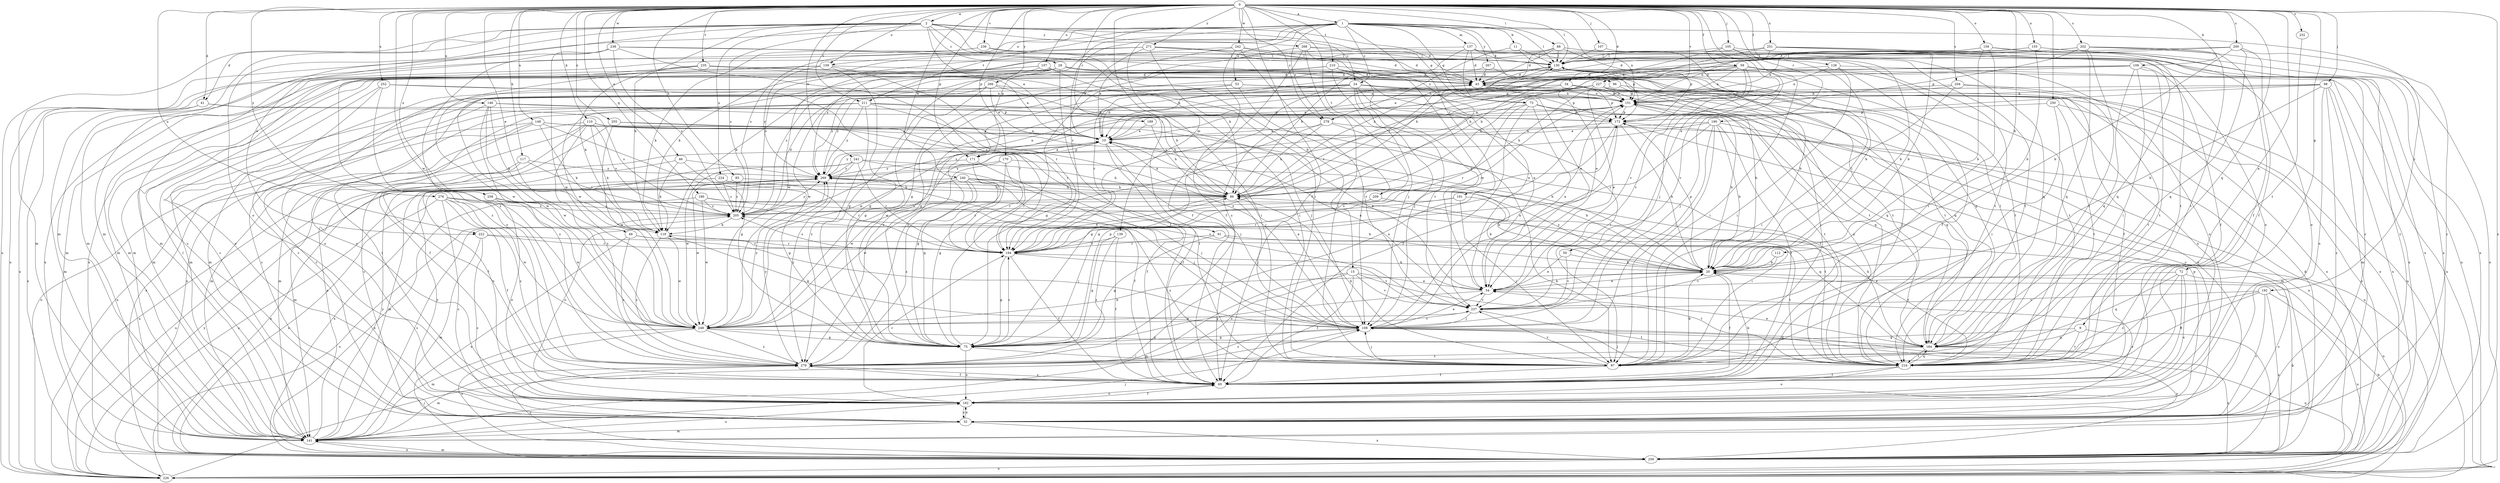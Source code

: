 strict digraph  {
0;
1;
2;
9;
10;
11;
15;
20;
24;
29;
32;
34;
41;
43;
46;
49;
50;
53;
54;
59;
65;
72;
73;
75;
85;
86;
88;
91;
96;
97;
98;
105;
107;
108;
109;
110;
112;
117;
119;
126;
130;
137;
139;
141;
146;
148;
151;
155;
156;
157;
159;
162;
170;
171;
172;
180;
184;
189;
190;
191;
192;
194;
200;
202;
204;
205;
209;
210;
211;
216;
222;
224;
226;
227;
232;
235;
236;
237;
238;
240;
241;
242;
248;
250;
251;
252;
255;
258;
259;
266;
267;
268;
269;
271;
276;
278;
279;
0 -> 1  [label=a];
0 -> 2  [label=a];
0 -> 9  [label=a];
0 -> 34  [label=d];
0 -> 41  [label=d];
0 -> 46  [label=e];
0 -> 49  [label=e];
0 -> 50  [label=e];
0 -> 59  [label=f];
0 -> 65  [label=f];
0 -> 72  [label=g];
0 -> 85  [label=h];
0 -> 88  [label=i];
0 -> 91  [label=i];
0 -> 98  [label=j];
0 -> 105  [label=j];
0 -> 107  [label=j];
0 -> 109  [label=k];
0 -> 110  [label=k];
0 -> 112  [label=k];
0 -> 117  [label=k];
0 -> 126  [label=l];
0 -> 130  [label=l];
0 -> 146  [label=n];
0 -> 148  [label=n];
0 -> 155  [label=o];
0 -> 156  [label=o];
0 -> 157  [label=o];
0 -> 159  [label=o];
0 -> 170  [label=p];
0 -> 171  [label=p];
0 -> 180  [label=q];
0 -> 184  [label=q];
0 -> 189  [label=r];
0 -> 190  [label=r];
0 -> 200  [label=s];
0 -> 202  [label=s];
0 -> 204  [label=s];
0 -> 209  [label=t];
0 -> 210  [label=t];
0 -> 211  [label=t];
0 -> 222  [label=u];
0 -> 227  [label=v];
0 -> 232  [label=v];
0 -> 235  [label=v];
0 -> 236  [label=v];
0 -> 238  [label=w];
0 -> 240  [label=w];
0 -> 241  [label=w];
0 -> 242  [label=w];
0 -> 248  [label=w];
0 -> 250  [label=x];
0 -> 251  [label=x];
0 -> 252  [label=x];
0 -> 255  [label=x];
0 -> 258  [label=x];
0 -> 259  [label=x];
0 -> 266  [label=y];
0 -> 271  [label=z];
0 -> 276  [label=z];
0 -> 278  [label=z];
1 -> 11  [label=b];
1 -> 24  [label=c];
1 -> 53  [label=e];
1 -> 73  [label=g];
1 -> 96  [label=i];
1 -> 130  [label=l];
1 -> 137  [label=m];
1 -> 139  [label=m];
1 -> 141  [label=m];
1 -> 151  [label=n];
1 -> 159  [label=o];
1 -> 171  [label=p];
1 -> 191  [label=r];
1 -> 192  [label=r];
1 -> 194  [label=r];
1 -> 205  [label=s];
1 -> 211  [label=t];
1 -> 267  [label=y];
1 -> 278  [label=z];
2 -> 10  [label=a];
2 -> 15  [label=b];
2 -> 24  [label=c];
2 -> 29  [label=c];
2 -> 41  [label=d];
2 -> 43  [label=d];
2 -> 73  [label=g];
2 -> 97  [label=i];
2 -> 119  [label=k];
2 -> 141  [label=m];
2 -> 162  [label=o];
2 -> 205  [label=s];
2 -> 222  [label=u];
2 -> 224  [label=u];
2 -> 226  [label=u];
2 -> 268  [label=y];
9 -> 75  [label=g];
9 -> 184  [label=q];
9 -> 216  [label=t];
9 -> 259  [label=x];
10 -> 43  [label=d];
10 -> 65  [label=f];
10 -> 75  [label=g];
10 -> 108  [label=j];
10 -> 171  [label=p];
10 -> 269  [label=y];
11 -> 130  [label=l];
11 -> 172  [label=p];
11 -> 278  [label=z];
15 -> 54  [label=e];
15 -> 65  [label=f];
15 -> 141  [label=m];
15 -> 216  [label=t];
15 -> 237  [label=v];
15 -> 279  [label=z];
20 -> 54  [label=e];
20 -> 65  [label=f];
20 -> 130  [label=l];
20 -> 172  [label=p];
20 -> 269  [label=y];
24 -> 32  [label=c];
24 -> 97  [label=i];
24 -> 108  [label=j];
24 -> 151  [label=n];
24 -> 162  [label=o];
24 -> 194  [label=r];
24 -> 226  [label=u];
24 -> 237  [label=v];
24 -> 259  [label=x];
24 -> 269  [label=y];
24 -> 279  [label=z];
29 -> 43  [label=d];
29 -> 54  [label=e];
29 -> 65  [label=f];
29 -> 119  [label=k];
29 -> 141  [label=m];
29 -> 184  [label=q];
29 -> 216  [label=t];
29 -> 248  [label=w];
29 -> 259  [label=x];
32 -> 141  [label=m];
32 -> 151  [label=n];
32 -> 162  [label=o];
32 -> 172  [label=p];
32 -> 259  [label=x];
32 -> 269  [label=y];
34 -> 10  [label=a];
34 -> 141  [label=m];
34 -> 151  [label=n];
34 -> 172  [label=p];
34 -> 184  [label=q];
41 -> 141  [label=m];
41 -> 172  [label=p];
41 -> 205  [label=s];
41 -> 259  [label=x];
43 -> 151  [label=n];
43 -> 172  [label=p];
46 -> 65  [label=f];
46 -> 75  [label=g];
46 -> 119  [label=k];
46 -> 269  [label=y];
49 -> 194  [label=r];
49 -> 216  [label=t];
49 -> 259  [label=x];
49 -> 279  [label=z];
50 -> 20  [label=b];
50 -> 54  [label=e];
50 -> 237  [label=v];
53 -> 141  [label=m];
53 -> 151  [label=n];
53 -> 162  [label=o];
53 -> 194  [label=r];
53 -> 237  [label=v];
53 -> 279  [label=z];
54 -> 10  [label=a];
54 -> 20  [label=b];
54 -> 75  [label=g];
54 -> 237  [label=v];
59 -> 10  [label=a];
59 -> 43  [label=d];
59 -> 97  [label=i];
59 -> 108  [label=j];
59 -> 151  [label=n];
59 -> 162  [label=o];
59 -> 194  [label=r];
59 -> 205  [label=s];
59 -> 216  [label=t];
59 -> 226  [label=u];
59 -> 237  [label=v];
65 -> 20  [label=b];
65 -> 130  [label=l];
65 -> 162  [label=o];
65 -> 279  [label=z];
72 -> 32  [label=c];
72 -> 54  [label=e];
72 -> 65  [label=f];
72 -> 97  [label=i];
72 -> 162  [label=o];
72 -> 184  [label=q];
73 -> 32  [label=c];
73 -> 54  [label=e];
73 -> 65  [label=f];
73 -> 172  [label=p];
73 -> 184  [label=q];
73 -> 194  [label=r];
73 -> 248  [label=w];
75 -> 97  [label=i];
75 -> 130  [label=l];
75 -> 162  [label=o];
75 -> 172  [label=p];
75 -> 194  [label=r];
85 -> 86  [label=h];
85 -> 205  [label=s];
85 -> 248  [label=w];
86 -> 10  [label=a];
86 -> 108  [label=j];
86 -> 130  [label=l];
86 -> 162  [label=o];
86 -> 205  [label=s];
88 -> 32  [label=c];
88 -> 43  [label=d];
88 -> 86  [label=h];
88 -> 130  [label=l];
88 -> 172  [label=p];
88 -> 205  [label=s];
88 -> 259  [label=x];
91 -> 75  [label=g];
91 -> 194  [label=r];
91 -> 216  [label=t];
91 -> 226  [label=u];
96 -> 86  [label=h];
96 -> 151  [label=n];
96 -> 184  [label=q];
97 -> 20  [label=b];
97 -> 65  [label=f];
97 -> 86  [label=h];
97 -> 108  [label=j];
97 -> 205  [label=s];
97 -> 237  [label=v];
98 -> 10  [label=a];
98 -> 20  [label=b];
98 -> 32  [label=c];
98 -> 108  [label=j];
98 -> 141  [label=m];
98 -> 151  [label=n];
98 -> 162  [label=o];
98 -> 259  [label=x];
105 -> 20  [label=b];
105 -> 86  [label=h];
105 -> 130  [label=l];
105 -> 184  [label=q];
105 -> 237  [label=v];
107 -> 130  [label=l];
107 -> 237  [label=v];
108 -> 10  [label=a];
108 -> 54  [label=e];
108 -> 75  [label=g];
108 -> 119  [label=k];
108 -> 151  [label=n];
108 -> 184  [label=q];
108 -> 226  [label=u];
108 -> 259  [label=x];
108 -> 279  [label=z];
109 -> 43  [label=d];
109 -> 65  [label=f];
109 -> 86  [label=h];
109 -> 97  [label=i];
109 -> 184  [label=q];
109 -> 216  [label=t];
109 -> 248  [label=w];
110 -> 10  [label=a];
110 -> 20  [label=b];
110 -> 32  [label=c];
110 -> 54  [label=e];
110 -> 119  [label=k];
110 -> 141  [label=m];
110 -> 205  [label=s];
110 -> 216  [label=t];
110 -> 226  [label=u];
110 -> 279  [label=z];
112 -> 20  [label=b];
112 -> 237  [label=v];
117 -> 141  [label=m];
117 -> 205  [label=s];
117 -> 226  [label=u];
117 -> 269  [label=y];
119 -> 194  [label=r];
119 -> 248  [label=w];
119 -> 279  [label=z];
126 -> 43  [label=d];
126 -> 65  [label=f];
126 -> 97  [label=i];
126 -> 151  [label=n];
126 -> 259  [label=x];
130 -> 43  [label=d];
130 -> 216  [label=t];
130 -> 279  [label=z];
137 -> 43  [label=d];
137 -> 54  [label=e];
137 -> 86  [label=h];
137 -> 130  [label=l];
137 -> 141  [label=m];
137 -> 162  [label=o];
137 -> 184  [label=q];
139 -> 65  [label=f];
139 -> 75  [label=g];
139 -> 194  [label=r];
139 -> 279  [label=z];
141 -> 10  [label=a];
141 -> 108  [label=j];
141 -> 130  [label=l];
141 -> 162  [label=o];
141 -> 205  [label=s];
141 -> 259  [label=x];
141 -> 269  [label=y];
146 -> 32  [label=c];
146 -> 86  [label=h];
146 -> 119  [label=k];
146 -> 172  [label=p];
146 -> 248  [label=w];
146 -> 279  [label=z];
148 -> 10  [label=a];
148 -> 75  [label=g];
148 -> 108  [label=j];
148 -> 119  [label=k];
148 -> 141  [label=m];
148 -> 226  [label=u];
148 -> 259  [label=x];
151 -> 172  [label=p];
151 -> 184  [label=q];
151 -> 194  [label=r];
151 -> 205  [label=s];
151 -> 216  [label=t];
155 -> 20  [label=b];
155 -> 32  [label=c];
155 -> 130  [label=l];
155 -> 248  [label=w];
155 -> 259  [label=x];
156 -> 20  [label=b];
156 -> 86  [label=h];
156 -> 97  [label=i];
156 -> 130  [label=l];
156 -> 151  [label=n];
156 -> 162  [label=o];
156 -> 259  [label=x];
157 -> 43  [label=d];
157 -> 75  [label=g];
157 -> 97  [label=i];
157 -> 141  [label=m];
157 -> 216  [label=t];
157 -> 279  [label=z];
159 -> 32  [label=c];
159 -> 43  [label=d];
159 -> 75  [label=g];
159 -> 194  [label=r];
159 -> 226  [label=u];
159 -> 269  [label=y];
162 -> 32  [label=c];
162 -> 54  [label=e];
162 -> 65  [label=f];
162 -> 194  [label=r];
170 -> 20  [label=b];
170 -> 75  [label=g];
170 -> 194  [label=r];
170 -> 248  [label=w];
170 -> 269  [label=y];
171 -> 10  [label=a];
171 -> 65  [label=f];
171 -> 75  [label=g];
171 -> 269  [label=y];
172 -> 10  [label=a];
172 -> 20  [label=b];
172 -> 75  [label=g];
172 -> 108  [label=j];
172 -> 259  [label=x];
180 -> 108  [label=j];
180 -> 184  [label=q];
180 -> 205  [label=s];
180 -> 248  [label=w];
180 -> 259  [label=x];
184 -> 54  [label=e];
184 -> 86  [label=h];
184 -> 130  [label=l];
184 -> 216  [label=t];
184 -> 259  [label=x];
184 -> 279  [label=z];
189 -> 10  [label=a];
189 -> 86  [label=h];
190 -> 10  [label=a];
190 -> 20  [label=b];
190 -> 65  [label=f];
190 -> 97  [label=i];
190 -> 108  [label=j];
190 -> 141  [label=m];
190 -> 194  [label=r];
190 -> 269  [label=y];
191 -> 20  [label=b];
191 -> 97  [label=i];
191 -> 194  [label=r];
191 -> 205  [label=s];
192 -> 32  [label=c];
192 -> 216  [label=t];
192 -> 226  [label=u];
192 -> 237  [label=v];
192 -> 259  [label=x];
192 -> 279  [label=z];
194 -> 20  [label=b];
194 -> 65  [label=f];
194 -> 75  [label=g];
194 -> 86  [label=h];
194 -> 205  [label=s];
194 -> 237  [label=v];
200 -> 20  [label=b];
200 -> 32  [label=c];
200 -> 43  [label=d];
200 -> 65  [label=f];
200 -> 130  [label=l];
200 -> 184  [label=q];
202 -> 10  [label=a];
202 -> 54  [label=e];
202 -> 65  [label=f];
202 -> 97  [label=i];
202 -> 130  [label=l];
202 -> 172  [label=p];
202 -> 184  [label=q];
202 -> 216  [label=t];
202 -> 226  [label=u];
204 -> 97  [label=i];
204 -> 141  [label=m];
204 -> 151  [label=n];
204 -> 216  [label=t];
204 -> 259  [label=x];
205 -> 43  [label=d];
205 -> 119  [label=k];
205 -> 269  [label=y];
209 -> 97  [label=i];
209 -> 205  [label=s];
210 -> 43  [label=d];
210 -> 54  [label=e];
210 -> 75  [label=g];
210 -> 108  [label=j];
210 -> 141  [label=m];
210 -> 216  [label=t];
210 -> 259  [label=x];
211 -> 20  [label=b];
211 -> 32  [label=c];
211 -> 108  [label=j];
211 -> 172  [label=p];
211 -> 194  [label=r];
211 -> 259  [label=x];
211 -> 269  [label=y];
211 -> 279  [label=z];
211 -> 162  [label=l];
216 -> 65  [label=f];
216 -> 108  [label=j];
216 -> 151  [label=n];
216 -> 162  [label=o];
216 -> 184  [label=q];
222 -> 32  [label=c];
222 -> 108  [label=j];
222 -> 141  [label=m];
222 -> 194  [label=r];
224 -> 86  [label=h];
224 -> 194  [label=r];
224 -> 205  [label=s];
224 -> 226  [label=u];
224 -> 259  [label=x];
226 -> 20  [label=b];
226 -> 108  [label=j];
226 -> 205  [label=s];
226 -> 269  [label=y];
227 -> 20  [label=b];
227 -> 54  [label=e];
227 -> 65  [label=f];
227 -> 75  [label=g];
227 -> 97  [label=i];
227 -> 151  [label=n];
227 -> 248  [label=w];
227 -> 269  [label=y];
232 -> 216  [label=t];
235 -> 10  [label=a];
235 -> 43  [label=d];
235 -> 97  [label=i];
235 -> 119  [label=k];
235 -> 141  [label=m];
235 -> 248  [label=w];
236 -> 119  [label=k];
236 -> 130  [label=l];
236 -> 141  [label=m];
236 -> 216  [label=t];
237 -> 108  [label=j];
237 -> 216  [label=t];
237 -> 248  [label=w];
238 -> 54  [label=e];
238 -> 130  [label=l];
238 -> 141  [label=m];
238 -> 194  [label=r];
238 -> 205  [label=s];
238 -> 248  [label=w];
238 -> 279  [label=z];
240 -> 20  [label=b];
240 -> 65  [label=f];
240 -> 86  [label=h];
240 -> 194  [label=r];
240 -> 226  [label=u];
240 -> 248  [label=w];
240 -> 259  [label=x];
240 -> 279  [label=z];
241 -> 86  [label=h];
241 -> 162  [label=o];
241 -> 194  [label=r];
241 -> 237  [label=v];
241 -> 248  [label=w];
241 -> 269  [label=y];
241 -> 279  [label=z];
242 -> 10  [label=a];
242 -> 43  [label=d];
242 -> 65  [label=f];
242 -> 108  [label=j];
242 -> 130  [label=l];
242 -> 269  [label=y];
248 -> 20  [label=b];
248 -> 75  [label=g];
248 -> 141  [label=m];
248 -> 184  [label=q];
248 -> 237  [label=v];
248 -> 259  [label=x];
248 -> 269  [label=y];
248 -> 279  [label=z];
250 -> 97  [label=i];
250 -> 172  [label=p];
250 -> 216  [label=t];
250 -> 259  [label=x];
251 -> 20  [label=b];
251 -> 86  [label=h];
251 -> 130  [label=l];
251 -> 151  [label=n];
251 -> 216  [label=t];
251 -> 226  [label=u];
252 -> 32  [label=c];
252 -> 151  [label=n];
252 -> 162  [label=o];
252 -> 194  [label=r];
252 -> 279  [label=z];
255 -> 10  [label=a];
255 -> 65  [label=f];
255 -> 97  [label=i];
255 -> 248  [label=w];
258 -> 162  [label=o];
258 -> 205  [label=s];
258 -> 248  [label=w];
259 -> 20  [label=b];
259 -> 43  [label=d];
259 -> 141  [label=m];
259 -> 226  [label=u];
259 -> 279  [label=z];
266 -> 10  [label=a];
266 -> 75  [label=g];
266 -> 86  [label=h];
266 -> 151  [label=n];
266 -> 162  [label=o];
266 -> 248  [label=w];
267 -> 10  [label=a];
267 -> 20  [label=b];
267 -> 43  [label=d];
268 -> 20  [label=b];
268 -> 65  [label=f];
268 -> 75  [label=g];
268 -> 97  [label=i];
268 -> 130  [label=l];
268 -> 237  [label=v];
269 -> 86  [label=h];
269 -> 108  [label=j];
269 -> 141  [label=m];
269 -> 151  [label=n];
269 -> 216  [label=t];
271 -> 10  [label=a];
271 -> 43  [label=d];
271 -> 86  [label=h];
271 -> 119  [label=k];
271 -> 130  [label=l];
271 -> 216  [label=t];
271 -> 226  [label=u];
276 -> 20  [label=b];
276 -> 32  [label=c];
276 -> 65  [label=f];
276 -> 108  [label=j];
276 -> 205  [label=s];
276 -> 248  [label=w];
276 -> 259  [label=x];
276 -> 279  [label=z];
278 -> 10  [label=a];
278 -> 75  [label=g];
278 -> 86  [label=h];
278 -> 97  [label=i];
278 -> 226  [label=u];
279 -> 65  [label=f];
279 -> 141  [label=m];
279 -> 151  [label=n];
279 -> 269  [label=y];
}
